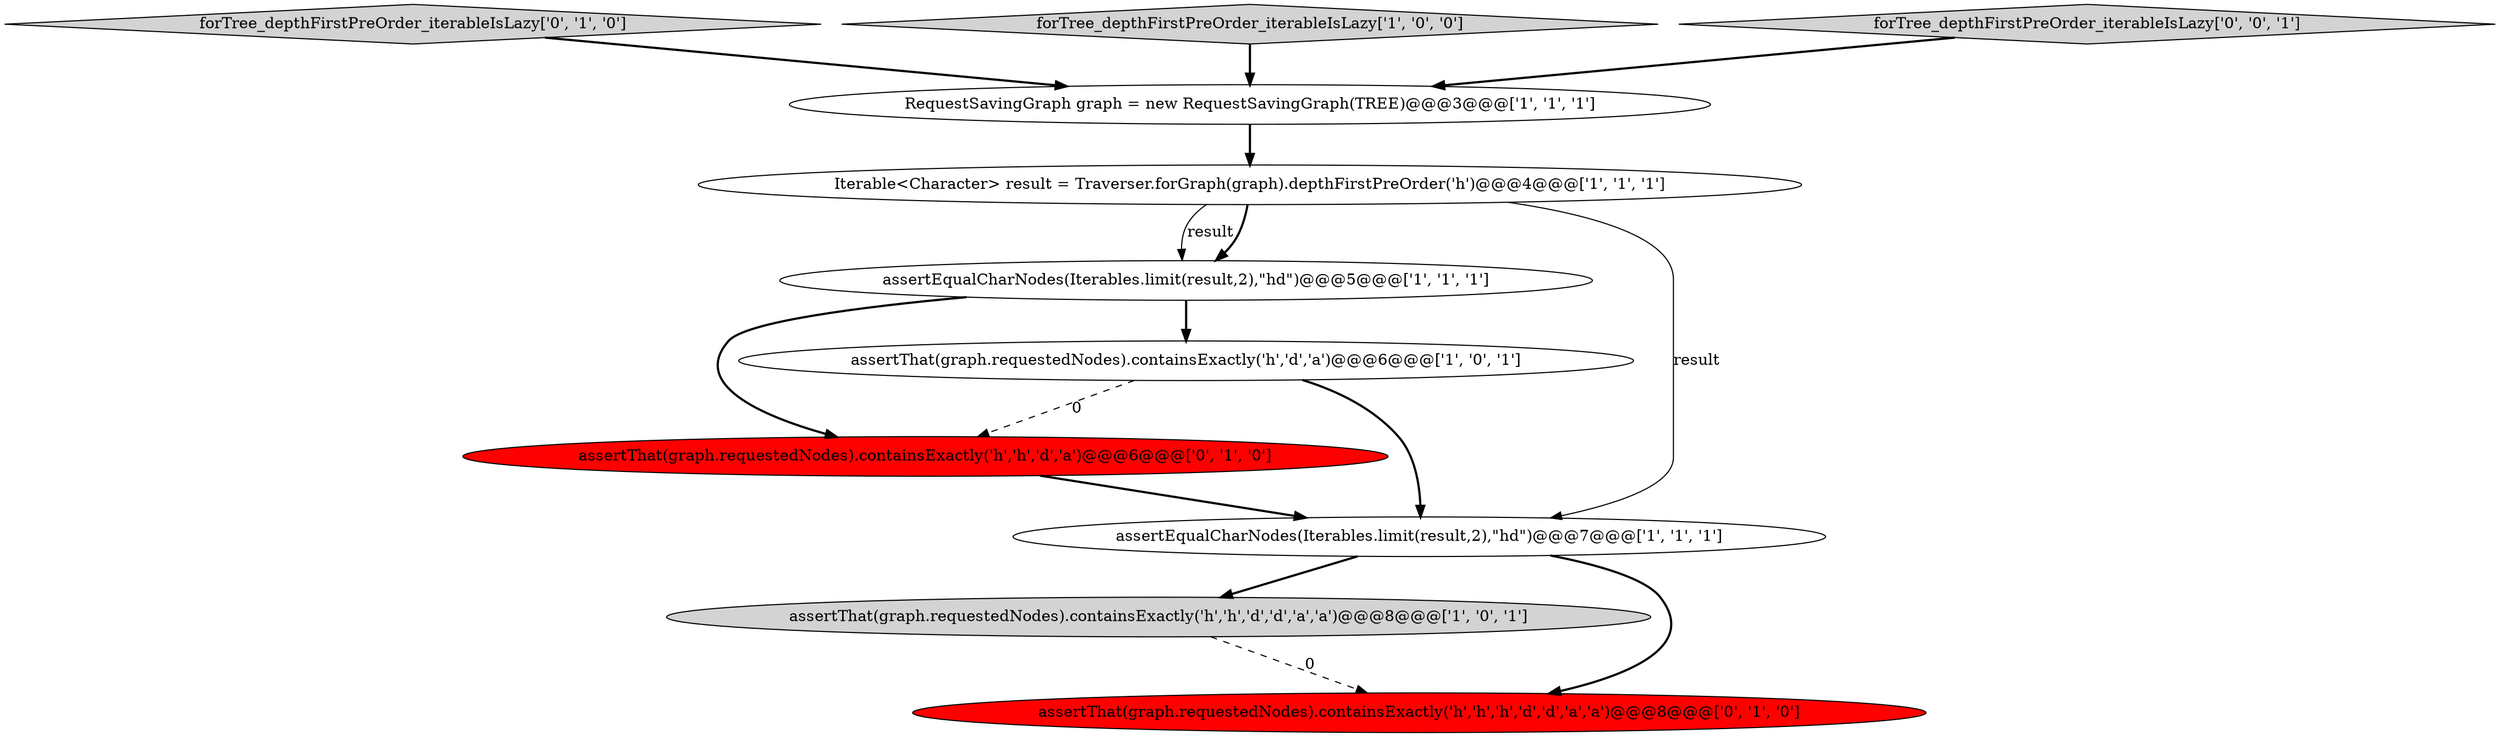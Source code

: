 digraph {
5 [style = filled, label = "Iterable<Character> result = Traverser.forGraph(graph).depthFirstPreOrder('h')@@@4@@@['1', '1', '1']", fillcolor = white, shape = ellipse image = "AAA0AAABBB1BBB"];
8 [style = filled, label = "assertThat(graph.requestedNodes).containsExactly('h','h','d','a')@@@6@@@['0', '1', '0']", fillcolor = red, shape = ellipse image = "AAA1AAABBB2BBB"];
9 [style = filled, label = "forTree_depthFirstPreOrder_iterableIsLazy['0', '1', '0']", fillcolor = lightgray, shape = diamond image = "AAA0AAABBB2BBB"];
4 [style = filled, label = "assertEqualCharNodes(Iterables.limit(result,2),\"hd\")@@@5@@@['1', '1', '1']", fillcolor = white, shape = ellipse image = "AAA0AAABBB1BBB"];
2 [style = filled, label = "assertEqualCharNodes(Iterables.limit(result,2),\"hd\")@@@7@@@['1', '1', '1']", fillcolor = white, shape = ellipse image = "AAA0AAABBB1BBB"];
3 [style = filled, label = "RequestSavingGraph graph = new RequestSavingGraph(TREE)@@@3@@@['1', '1', '1']", fillcolor = white, shape = ellipse image = "AAA0AAABBB1BBB"];
0 [style = filled, label = "assertThat(graph.requestedNodes).containsExactly('h','h','d','d','a','a')@@@8@@@['1', '0', '1']", fillcolor = lightgray, shape = ellipse image = "AAA0AAABBB1BBB"];
6 [style = filled, label = "forTree_depthFirstPreOrder_iterableIsLazy['1', '0', '0']", fillcolor = lightgray, shape = diamond image = "AAA0AAABBB1BBB"];
1 [style = filled, label = "assertThat(graph.requestedNodes).containsExactly('h','d','a')@@@6@@@['1', '0', '1']", fillcolor = white, shape = ellipse image = "AAA0AAABBB1BBB"];
7 [style = filled, label = "assertThat(graph.requestedNodes).containsExactly('h','h','h','d','d','a','a')@@@8@@@['0', '1', '0']", fillcolor = red, shape = ellipse image = "AAA1AAABBB2BBB"];
10 [style = filled, label = "forTree_depthFirstPreOrder_iterableIsLazy['0', '0', '1']", fillcolor = lightgray, shape = diamond image = "AAA0AAABBB3BBB"];
9->3 [style = bold, label=""];
6->3 [style = bold, label=""];
4->8 [style = bold, label=""];
10->3 [style = bold, label=""];
5->4 [style = solid, label="result"];
1->2 [style = bold, label=""];
2->0 [style = bold, label=""];
4->1 [style = bold, label=""];
3->5 [style = bold, label=""];
2->7 [style = bold, label=""];
1->8 [style = dashed, label="0"];
8->2 [style = bold, label=""];
0->7 [style = dashed, label="0"];
5->2 [style = solid, label="result"];
5->4 [style = bold, label=""];
}
